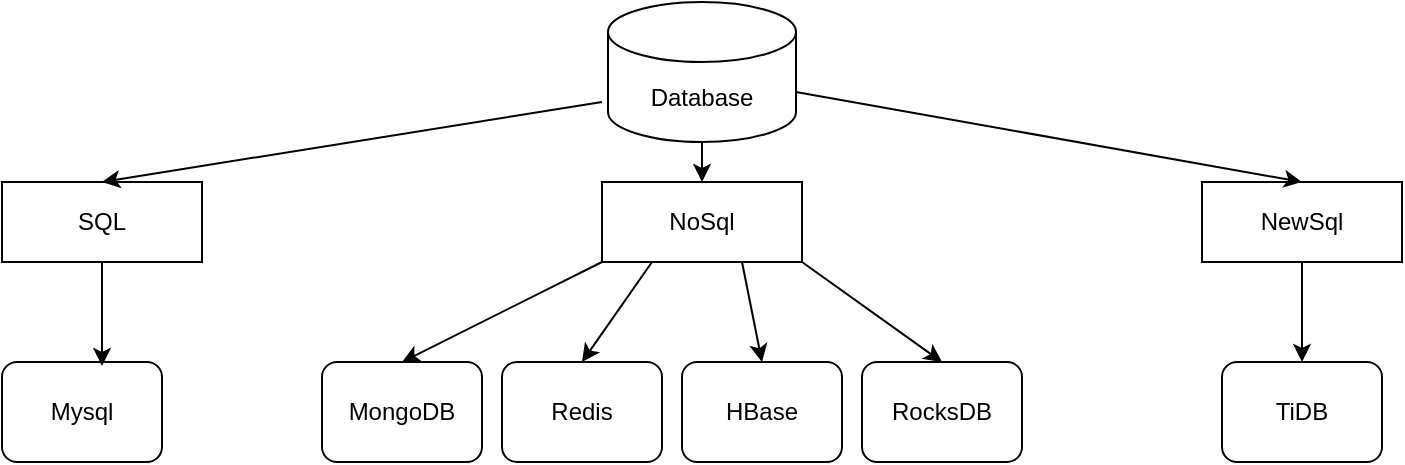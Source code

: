<mxfile version="15.2.9" type="github"><diagram id="DRu2gxSG5SPX4MMIGEa3" name="Page-1"><mxGraphModel dx="868" dy="450" grid="1" gridSize="10" guides="1" tooltips="1" connect="1" arrows="1" fold="1" page="1" pageScale="1" pageWidth="827" pageHeight="1169" math="0" shadow="0"><root><mxCell id="0"/><mxCell id="1" parent="0"/><mxCell id="0nGu9uPeD8ZVMmO9TPRt-2" value="Database" style="shape=cylinder3;whiteSpace=wrap;html=1;boundedLbl=1;backgroundOutline=1;size=15;" vertex="1" parent="1"><mxGeometry x="403" y="30" width="94" height="70" as="geometry"/></mxCell><mxCell id="0nGu9uPeD8ZVMmO9TPRt-3" value="SQL" style="rounded=0;whiteSpace=wrap;html=1;" vertex="1" parent="1"><mxGeometry x="100" y="120" width="100" height="40" as="geometry"/></mxCell><mxCell id="0nGu9uPeD8ZVMmO9TPRt-4" value="NoSql" style="rounded=0;whiteSpace=wrap;html=1;" vertex="1" parent="1"><mxGeometry x="400" y="120" width="100" height="40" as="geometry"/></mxCell><mxCell id="0nGu9uPeD8ZVMmO9TPRt-5" value="NewSql" style="rounded=0;whiteSpace=wrap;html=1;" vertex="1" parent="1"><mxGeometry x="700" y="120" width="100" height="40" as="geometry"/></mxCell><mxCell id="0nGu9uPeD8ZVMmO9TPRt-6" value="Mysql" style="rounded=1;whiteSpace=wrap;html=1;" vertex="1" parent="1"><mxGeometry x="100" y="210" width="80" height="50" as="geometry"/></mxCell><mxCell id="0nGu9uPeD8ZVMmO9TPRt-7" value="MongoDB" style="rounded=1;whiteSpace=wrap;html=1;" vertex="1" parent="1"><mxGeometry x="260" y="210" width="80" height="50" as="geometry"/></mxCell><mxCell id="0nGu9uPeD8ZVMmO9TPRt-8" value="TiDB" style="rounded=1;whiteSpace=wrap;html=1;" vertex="1" parent="1"><mxGeometry x="710" y="210" width="80" height="50" as="geometry"/></mxCell><mxCell id="0nGu9uPeD8ZVMmO9TPRt-9" value="Redis" style="rounded=1;whiteSpace=wrap;html=1;" vertex="1" parent="1"><mxGeometry x="350" y="210" width="80" height="50" as="geometry"/></mxCell><mxCell id="0nGu9uPeD8ZVMmO9TPRt-10" value="HBase" style="rounded=1;whiteSpace=wrap;html=1;" vertex="1" parent="1"><mxGeometry x="440" y="210" width="80" height="50" as="geometry"/></mxCell><mxCell id="0nGu9uPeD8ZVMmO9TPRt-11" value="RocksDB" style="rounded=1;whiteSpace=wrap;html=1;" vertex="1" parent="1"><mxGeometry x="530" y="210" width="80" height="50" as="geometry"/></mxCell><mxCell id="0nGu9uPeD8ZVMmO9TPRt-12" value="" style="endArrow=classic;html=1;entryX=0.5;entryY=0;entryDx=0;entryDy=0;" edge="1" parent="1" target="0nGu9uPeD8ZVMmO9TPRt-3"><mxGeometry width="50" height="50" relative="1" as="geometry"><mxPoint x="400" y="80" as="sourcePoint"/><mxPoint x="160" y="130" as="targetPoint"/></mxGeometry></mxCell><mxCell id="0nGu9uPeD8ZVMmO9TPRt-15" value="" style="endArrow=classic;html=1;exitX=0.5;exitY=1;exitDx=0;exitDy=0;exitPerimeter=0;" edge="1" parent="1" source="0nGu9uPeD8ZVMmO9TPRt-2" target="0nGu9uPeD8ZVMmO9TPRt-4"><mxGeometry width="50" height="50" relative="1" as="geometry"><mxPoint x="390" y="258" as="sourcePoint"/><mxPoint x="520" y="170" as="targetPoint"/></mxGeometry></mxCell><mxCell id="0nGu9uPeD8ZVMmO9TPRt-16" value="" style="endArrow=classic;html=1;entryX=0.5;entryY=0;entryDx=0;entryDy=0;exitX=1;exitY=0;exitDx=0;exitDy=45;exitPerimeter=0;" edge="1" parent="1" source="0nGu9uPeD8ZVMmO9TPRt-2" target="0nGu9uPeD8ZVMmO9TPRt-5"><mxGeometry width="50" height="50" relative="1" as="geometry"><mxPoint x="390" y="260" as="sourcePoint"/><mxPoint x="440" y="210" as="targetPoint"/></mxGeometry></mxCell><mxCell id="0nGu9uPeD8ZVMmO9TPRt-17" value="" style="endArrow=classic;html=1;exitX=0.5;exitY=1;exitDx=0;exitDy=0;entryX=0.625;entryY=0.04;entryDx=0;entryDy=0;entryPerimeter=0;" edge="1" parent="1" source="0nGu9uPeD8ZVMmO9TPRt-3" target="0nGu9uPeD8ZVMmO9TPRt-6"><mxGeometry width="50" height="50" relative="1" as="geometry"><mxPoint x="390" y="260" as="sourcePoint"/><mxPoint x="440" y="210" as="targetPoint"/></mxGeometry></mxCell><mxCell id="0nGu9uPeD8ZVMmO9TPRt-18" value="" style="endArrow=classic;html=1;entryX=0.5;entryY=0;entryDx=0;entryDy=0;exitX=0.5;exitY=1;exitDx=0;exitDy=0;" edge="1" parent="1" source="0nGu9uPeD8ZVMmO9TPRt-5" target="0nGu9uPeD8ZVMmO9TPRt-8"><mxGeometry width="50" height="50" relative="1" as="geometry"><mxPoint x="390" y="260" as="sourcePoint"/><mxPoint x="440" y="210" as="targetPoint"/></mxGeometry></mxCell><mxCell id="0nGu9uPeD8ZVMmO9TPRt-19" value="" style="endArrow=classic;html=1;exitX=0;exitY=1;exitDx=0;exitDy=0;" edge="1" parent="1" source="0nGu9uPeD8ZVMmO9TPRt-4"><mxGeometry width="50" height="50" relative="1" as="geometry"><mxPoint x="390" y="260" as="sourcePoint"/><mxPoint x="300" y="210" as="targetPoint"/></mxGeometry></mxCell><mxCell id="0nGu9uPeD8ZVMmO9TPRt-20" value="" style="endArrow=classic;html=1;exitX=0.25;exitY=1;exitDx=0;exitDy=0;entryX=0.5;entryY=0;entryDx=0;entryDy=0;" edge="1" parent="1" source="0nGu9uPeD8ZVMmO9TPRt-4" target="0nGu9uPeD8ZVMmO9TPRt-9"><mxGeometry width="50" height="50" relative="1" as="geometry"><mxPoint x="390" y="260" as="sourcePoint"/><mxPoint x="440" y="210" as="targetPoint"/></mxGeometry></mxCell><mxCell id="0nGu9uPeD8ZVMmO9TPRt-21" value="" style="endArrow=classic;html=1;entryX=0.5;entryY=0;entryDx=0;entryDy=0;" edge="1" parent="1" target="0nGu9uPeD8ZVMmO9TPRt-10"><mxGeometry width="50" height="50" relative="1" as="geometry"><mxPoint x="470" y="160" as="sourcePoint"/><mxPoint x="440" y="210" as="targetPoint"/></mxGeometry></mxCell><mxCell id="0nGu9uPeD8ZVMmO9TPRt-22" value="" style="endArrow=classic;html=1;entryX=0.5;entryY=0;entryDx=0;entryDy=0;exitX=1;exitY=1;exitDx=0;exitDy=0;" edge="1" parent="1" source="0nGu9uPeD8ZVMmO9TPRt-4" target="0nGu9uPeD8ZVMmO9TPRt-11"><mxGeometry width="50" height="50" relative="1" as="geometry"><mxPoint x="390" y="260" as="sourcePoint"/><mxPoint x="440" y="210" as="targetPoint"/></mxGeometry></mxCell></root></mxGraphModel></diagram></mxfile>